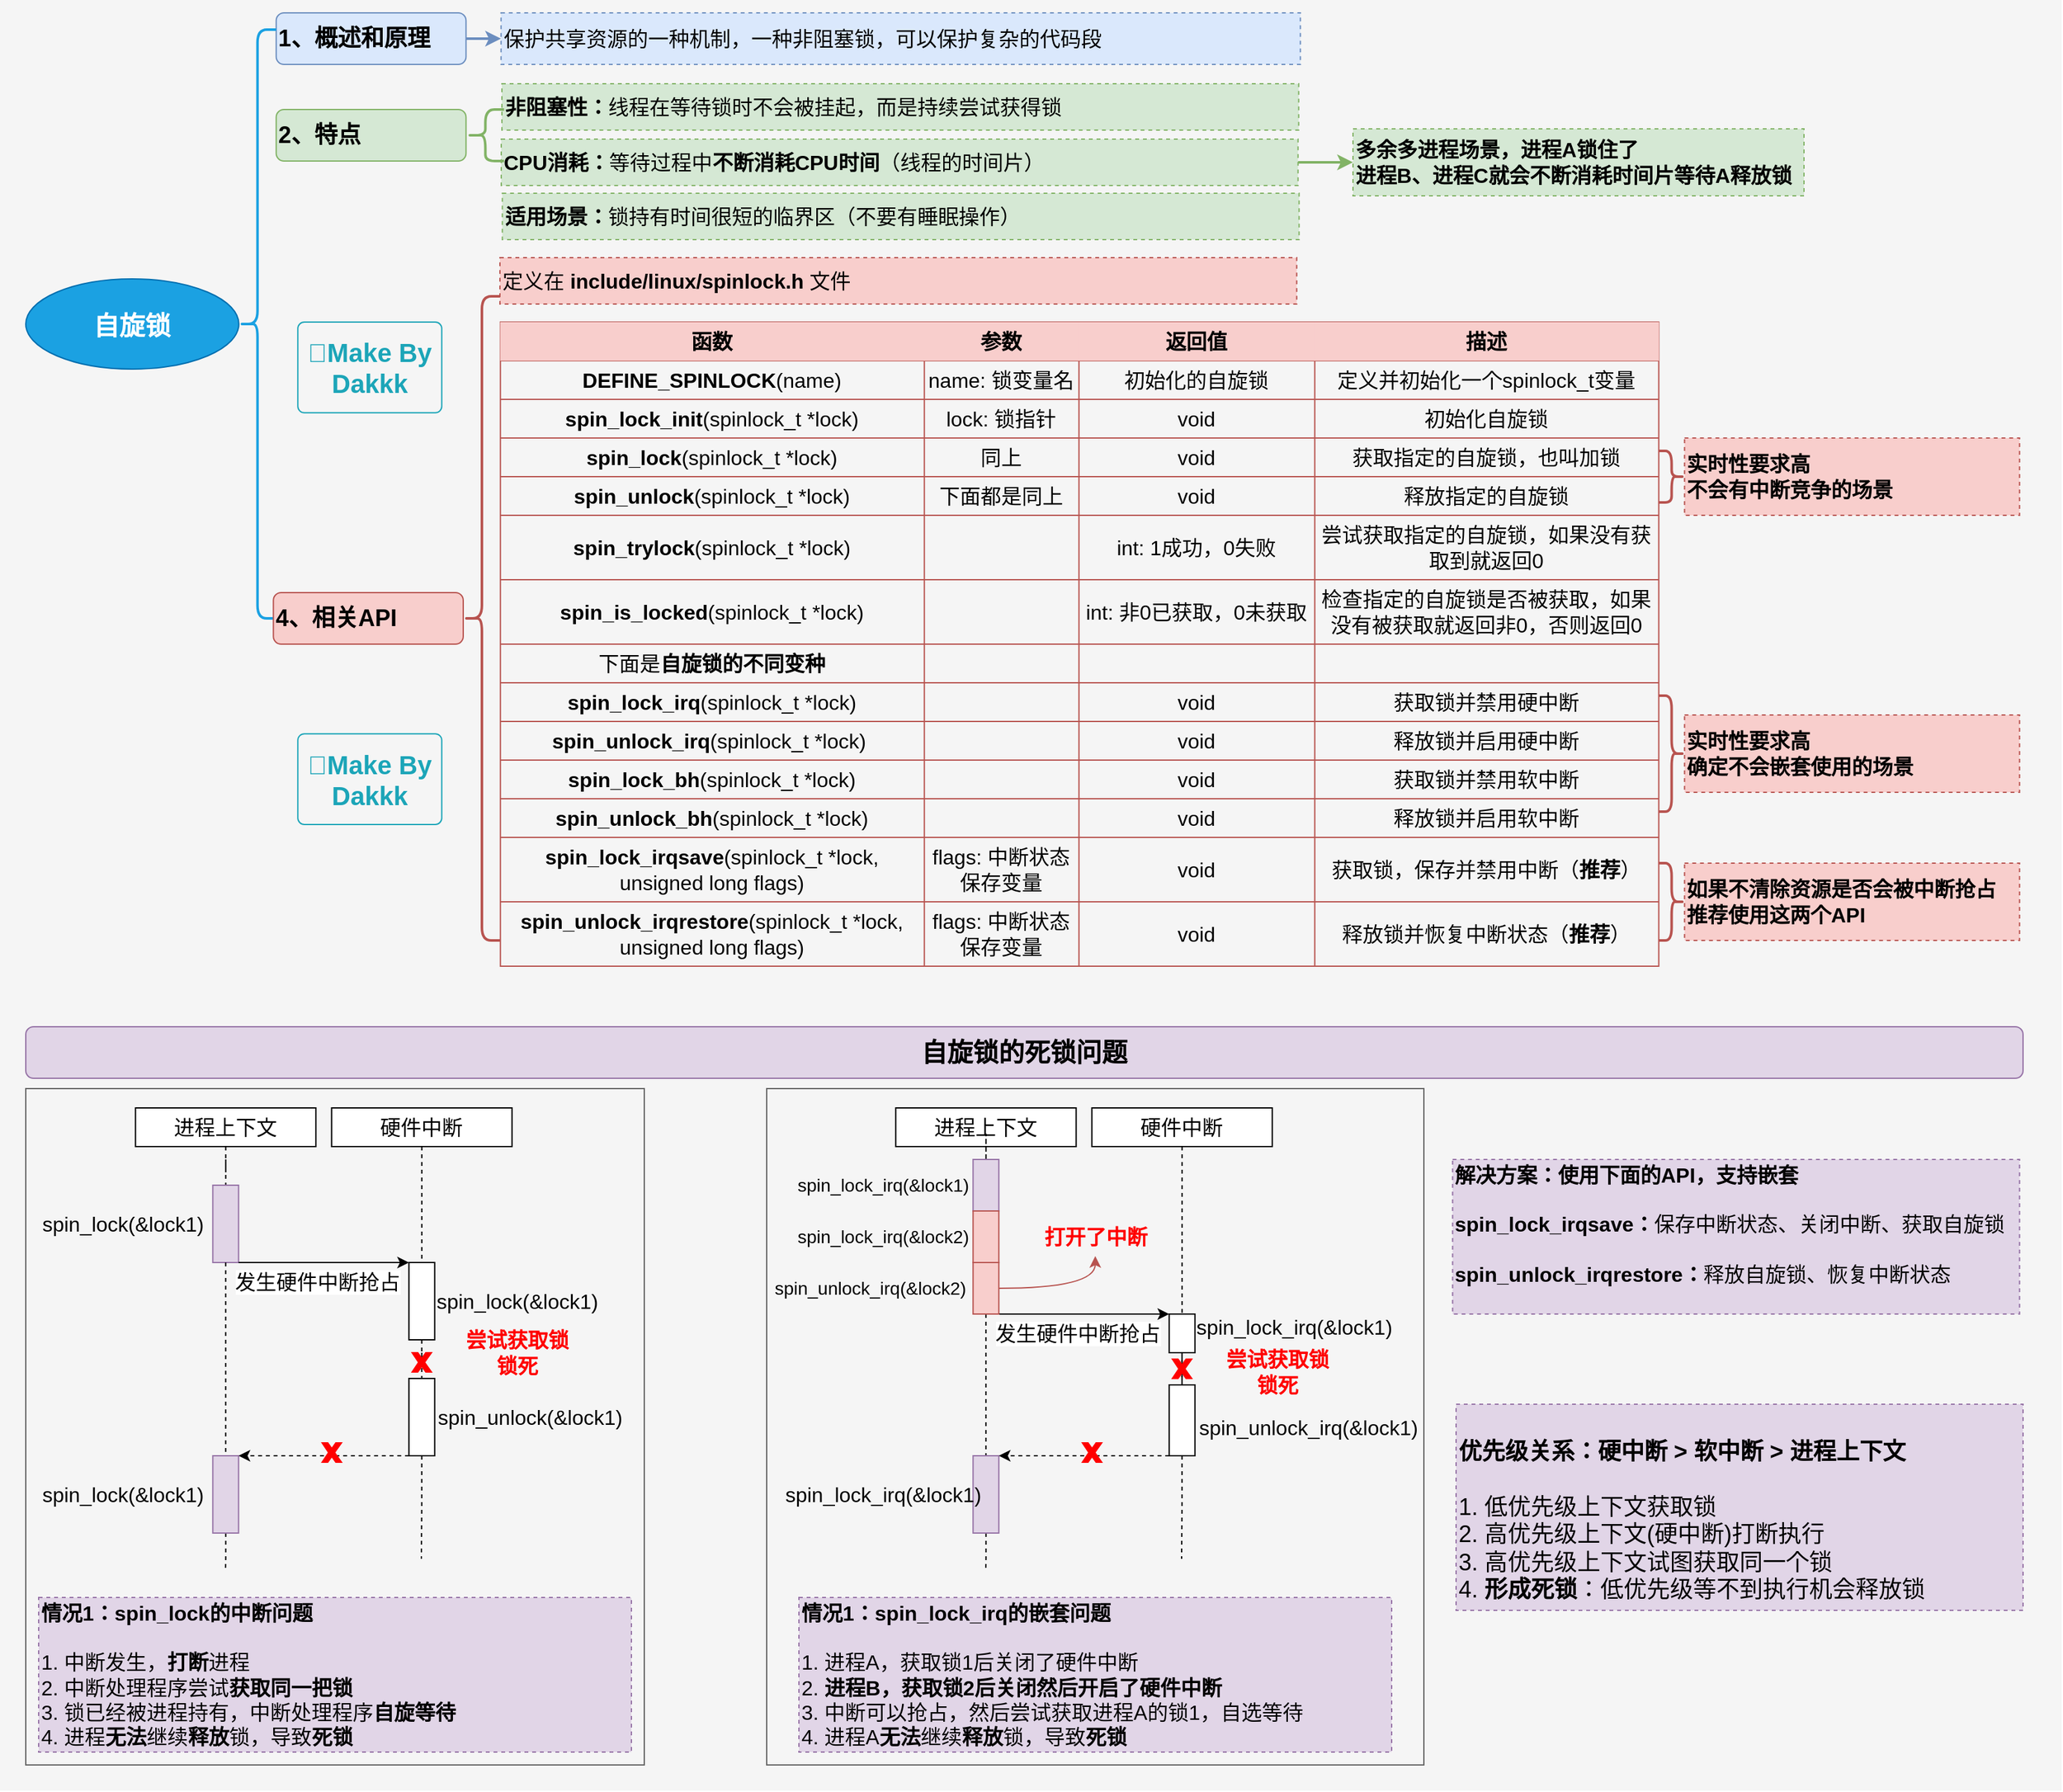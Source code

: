 <mxfile version="27.0.9">
  <diagram name="第 1 页" id="VkcLJAVs89KDxsLnuAHH">
    <mxGraphModel dx="3178" dy="1848" grid="1" gridSize="10" guides="1" tooltips="1" connect="1" arrows="1" fold="1" page="1" pageScale="1" pageWidth="1169" pageHeight="1654" math="0" shadow="0">
      <root>
        <mxCell id="0" />
        <mxCell id="1" parent="0" />
        <mxCell id="Wl6qdtW5Rtzfs93iGtmk-417" value="" style="rounded=0;whiteSpace=wrap;html=1;fillColor=#f5f5f5;fontColor=#333333;strokeColor=none;" vertex="1" parent="1">
          <mxGeometry x="60" y="10" width="1600" height="1390" as="geometry" />
        </mxCell>
        <mxCell id="Wl6qdtW5Rtzfs93iGtmk-178" value="" style="rounded=0;whiteSpace=wrap;html=1;fillColor=#f5f5f5;fontColor=#333333;strokeColor=#666666;" vertex="1" parent="1">
          <mxGeometry x="80" y="855" width="480" height="525" as="geometry" />
        </mxCell>
        <mxCell id="Wl6qdtW5Rtzfs93iGtmk-1" style="edgeStyle=orthogonalEdgeStyle;rounded=0;orthogonalLoop=1;jettySize=auto;html=1;entryX=0;entryY=0.5;entryDx=0;entryDy=0;fillColor=#dae8fc;strokeColor=#6c8ebf;strokeWidth=2;" edge="1" parent="1" source="Wl6qdtW5Rtzfs93iGtmk-2" target="Wl6qdtW5Rtzfs93iGtmk-3">
          <mxGeometry relative="1" as="geometry" />
        </mxCell>
        <mxCell id="Wl6qdtW5Rtzfs93iGtmk-2" value="&lt;h2&gt;&lt;font style=&quot;font-size: 18px;&quot;&gt;1、概述和原理&lt;/font&gt;&lt;/h2&gt;" style="rounded=1;whiteSpace=wrap;html=1;fillColor=#dae8fc;strokeColor=#6c8ebf;fontStyle=1;align=left;" vertex="1" parent="1">
          <mxGeometry x="274.34" y="20" width="147.33" height="40" as="geometry" />
        </mxCell>
        <mxCell id="Wl6qdtW5Rtzfs93iGtmk-3" value="&lt;span style=&quot;font-size: 16px;&quot;&gt;保护共享资源的一种机制，一种非阻塞锁，可以保护复杂的代码段&lt;/span&gt;" style="text;html=1;align=left;verticalAlign=middle;whiteSpace=wrap;rounded=0;fillColor=#dae8fc;strokeColor=#6c8ebf;dashed=1;fontSize=14;" vertex="1" parent="1">
          <mxGeometry x="448.84" y="20" width="620.33" height="40" as="geometry" />
        </mxCell>
        <mxCell id="Wl6qdtW5Rtzfs93iGtmk-4" value="&lt;h1&gt;&lt;span style=&quot;font-size: 20px;&quot;&gt;自旋锁&lt;/span&gt;&lt;/h1&gt;" style="ellipse;whiteSpace=wrap;html=1;fillColor=#1ba1e2;strokeColor=#006EAF;fontColor=#ffffff;fontStyle=1" vertex="1" parent="1">
          <mxGeometry x="80" y="226.5" width="165.34" height="70" as="geometry" />
        </mxCell>
        <mxCell id="Wl6qdtW5Rtzfs93iGtmk-5" value="" style="shape=curlyBracket;whiteSpace=wrap;html=1;rounded=1;labelPosition=left;verticalLabelPosition=middle;align=right;verticalAlign=middle;fillColor=#f5f5f5;strokeColor=#1BA1E2;strokeWidth=2;fontColor=#333333;" vertex="1" parent="1">
          <mxGeometry x="245.34" y="33" width="29" height="457" as="geometry" />
        </mxCell>
        <mxCell id="Wl6qdtW5Rtzfs93iGtmk-6" value="&lt;h2&gt;4、相关API&lt;/h2&gt;" style="rounded=1;whiteSpace=wrap;html=1;fillColor=#f8cecc;strokeColor=#b85450;fontStyle=1;align=left;" vertex="1" parent="1">
          <mxGeometry x="272.16" y="470" width="147.33" height="40" as="geometry" />
        </mxCell>
        <mxCell id="Wl6qdtW5Rtzfs93iGtmk-7" value="" style="shape=curlyBracket;whiteSpace=wrap;html=1;rounded=1;labelPosition=left;verticalLabelPosition=middle;align=right;verticalAlign=middle;fillColor=#f8cecc;strokeColor=#b85450;strokeWidth=2;" vertex="1" parent="1">
          <mxGeometry x="419.49" y="240" width="29" height="500" as="geometry" />
        </mxCell>
        <mxCell id="Wl6qdtW5Rtzfs93iGtmk-8" value="&lt;font style=&quot;font-size: 20px;&quot;&gt;🌻Make By Dakkk&lt;/font&gt;" style="html=1;shadow=0;dashed=0;shape=mxgraph.bootstrap.rrect;rSize=5;strokeColor=#1CA5B8;strokeWidth=1;fillColor=none;fontColor=#1CA5B8;whiteSpace=wrap;align=center;verticalAlign=middle;spacingLeft=0;fontStyle=1;fontSize=16;spacing=5;" vertex="1" parent="1">
          <mxGeometry x="291.15" y="260" width="111.67" height="70.39" as="geometry" />
        </mxCell>
        <mxCell id="Wl6qdtW5Rtzfs93iGtmk-9" value="&lt;h2&gt;2、特点&lt;/h2&gt;" style="rounded=1;whiteSpace=wrap;html=1;fillColor=#d5e8d4;strokeColor=#82b366;fontStyle=1;align=left;" vertex="1" parent="1">
          <mxGeometry x="274.34" y="95" width="147.33" height="40" as="geometry" />
        </mxCell>
        <mxCell id="Wl6qdtW5Rtzfs93iGtmk-10" value="&lt;span style=&quot;font-size: 16px;&quot;&gt;&lt;b&gt;非阻塞性：&lt;/b&gt;线程在等待锁时不会被挂起，而是持续尝试获得锁&lt;/span&gt;" style="text;html=1;align=left;verticalAlign=middle;whiteSpace=wrap;rounded=0;fillColor=#d5e8d4;strokeColor=#82b366;dashed=1;fontSize=14;" vertex="1" parent="1">
          <mxGeometry x="449.51" y="75" width="618.34" height="36" as="geometry" />
        </mxCell>
        <mxCell id="Wl6qdtW5Rtzfs93iGtmk-152" style="edgeStyle=orthogonalEdgeStyle;rounded=0;orthogonalLoop=1;jettySize=auto;html=1;entryX=0;entryY=0.5;entryDx=0;entryDy=0;fillColor=#d5e8d4;strokeColor=#82b366;strokeWidth=2;" edge="1" parent="1" source="Wl6qdtW5Rtzfs93iGtmk-11" target="Wl6qdtW5Rtzfs93iGtmk-151">
          <mxGeometry relative="1" as="geometry" />
        </mxCell>
        <mxCell id="Wl6qdtW5Rtzfs93iGtmk-11" value="&lt;span style=&quot;font-size: 16px;&quot;&gt;&lt;b&gt;CPU消耗：&lt;/b&gt;等待过程中&lt;b&gt;不断消耗CPU时间&lt;/b&gt;（线程的时间片）&lt;/span&gt;" style="text;html=1;align=left;verticalAlign=middle;whiteSpace=wrap;rounded=0;fillColor=#d5e8d4;strokeColor=#82b366;dashed=1;fontSize=14;" vertex="1" parent="1">
          <mxGeometry x="449.0" y="118" width="618.34" height="36" as="geometry" />
        </mxCell>
        <mxCell id="Wl6qdtW5Rtzfs93iGtmk-12" value="" style="shape=curlyBracket;whiteSpace=wrap;html=1;rounded=1;labelPosition=left;verticalLabelPosition=middle;align=right;verticalAlign=middle;fillColor=#d5e8d4;strokeColor=#82b366;strokeWidth=2;" vertex="1" parent="1">
          <mxGeometry x="422.18" y="95" width="29" height="40" as="geometry" />
        </mxCell>
        <mxCell id="Wl6qdtW5Rtzfs93iGtmk-28" value="" style="shape=table;startSize=0;container=1;collapsible=0;childLayout=tableLayout;fillColor=none;strokeColor=#b85450;" vertex="1" parent="1">
          <mxGeometry x="448.33" y="260" width="898.96" height="500" as="geometry" />
        </mxCell>
        <mxCell id="Wl6qdtW5Rtzfs93iGtmk-29" value="" style="shape=tableRow;horizontal=0;startSize=0;swimlaneHead=0;swimlaneBody=0;strokeColor=#b85450;top=0;left=0;bottom=0;right=0;collapsible=0;dropTarget=0;fillColor=#f8cecc;points=[[0,0.5],[1,0.5]];portConstraint=eastwest;" vertex="1" parent="Wl6qdtW5Rtzfs93iGtmk-28">
          <mxGeometry width="898.96" height="30" as="geometry" />
        </mxCell>
        <mxCell id="Wl6qdtW5Rtzfs93iGtmk-30" value="函数" style="shape=partialRectangle;html=1;whiteSpace=wrap;connectable=0;strokeColor=#b85450;overflow=hidden;fillColor=#f8cecc;top=0;left=0;bottom=0;right=0;pointerEvents=1;fontSize=16;fontStyle=1" vertex="1" parent="Wl6qdtW5Rtzfs93iGtmk-29">
          <mxGeometry width="329" height="30" as="geometry">
            <mxRectangle width="329" height="30" as="alternateBounds" />
          </mxGeometry>
        </mxCell>
        <mxCell id="Wl6qdtW5Rtzfs93iGtmk-31" value="参数" style="shape=partialRectangle;html=1;whiteSpace=wrap;connectable=0;strokeColor=#b85450;overflow=hidden;fillColor=#f8cecc;top=0;left=0;bottom=0;right=0;pointerEvents=1;fontSize=16;fontStyle=1" vertex="1" parent="Wl6qdtW5Rtzfs93iGtmk-29">
          <mxGeometry x="329" width="120" height="30" as="geometry">
            <mxRectangle width="120" height="30" as="alternateBounds" />
          </mxGeometry>
        </mxCell>
        <mxCell id="Wl6qdtW5Rtzfs93iGtmk-32" value="返回值" style="shape=partialRectangle;html=1;whiteSpace=wrap;connectable=0;strokeColor=#b85450;overflow=hidden;fillColor=#f8cecc;top=0;left=0;bottom=0;right=0;pointerEvents=1;fontSize=16;fontStyle=1" vertex="1" parent="Wl6qdtW5Rtzfs93iGtmk-29">
          <mxGeometry x="449" width="183" height="30" as="geometry">
            <mxRectangle width="183" height="30" as="alternateBounds" />
          </mxGeometry>
        </mxCell>
        <mxCell id="Wl6qdtW5Rtzfs93iGtmk-33" value="描述" style="shape=partialRectangle;html=1;whiteSpace=wrap;connectable=0;strokeColor=#000000;overflow=hidden;fillColor=#f8cecc;top=0;left=0;bottom=0;right=0;pointerEvents=1;fontSize=16;fontStyle=1" vertex="1" parent="Wl6qdtW5Rtzfs93iGtmk-29">
          <mxGeometry x="632" width="267" height="30" as="geometry">
            <mxRectangle width="267" height="30" as="alternateBounds" />
          </mxGeometry>
        </mxCell>
        <mxCell id="Wl6qdtW5Rtzfs93iGtmk-34" value="" style="shape=tableRow;horizontal=0;startSize=0;swimlaneHead=0;swimlaneBody=0;strokeColor=inherit;top=0;left=0;bottom=0;right=0;collapsible=0;dropTarget=0;fillColor=none;points=[[0,0.5],[1,0.5]];portConstraint=eastwest;" vertex="1" parent="Wl6qdtW5Rtzfs93iGtmk-28">
          <mxGeometry y="30" width="898.96" height="30" as="geometry" />
        </mxCell>
        <mxCell id="Wl6qdtW5Rtzfs93iGtmk-35" value="&lt;b&gt;DEFINE_SPINLOCK&lt;/b&gt;(name)" style="shape=partialRectangle;html=1;whiteSpace=wrap;connectable=0;strokeColor=inherit;overflow=hidden;fillColor=none;top=0;left=0;bottom=0;right=0;pointerEvents=1;fontSize=16;align=center;" vertex="1" parent="Wl6qdtW5Rtzfs93iGtmk-34">
          <mxGeometry width="329" height="30" as="geometry">
            <mxRectangle width="329" height="30" as="alternateBounds" />
          </mxGeometry>
        </mxCell>
        <mxCell id="Wl6qdtW5Rtzfs93iGtmk-36" value="name: 锁变量名" style="shape=partialRectangle;html=1;whiteSpace=wrap;connectable=0;strokeColor=inherit;overflow=hidden;fillColor=none;top=0;left=0;bottom=0;right=0;pointerEvents=1;fontSize=16;" vertex="1" parent="Wl6qdtW5Rtzfs93iGtmk-34">
          <mxGeometry x="329" width="120" height="30" as="geometry">
            <mxRectangle width="120" height="30" as="alternateBounds" />
          </mxGeometry>
        </mxCell>
        <mxCell id="Wl6qdtW5Rtzfs93iGtmk-37" value="初始化的自旋锁" style="shape=partialRectangle;html=1;whiteSpace=wrap;connectable=0;strokeColor=inherit;overflow=hidden;fillColor=none;top=0;left=0;bottom=0;right=0;pointerEvents=1;fontSize=16;" vertex="1" parent="Wl6qdtW5Rtzfs93iGtmk-34">
          <mxGeometry x="449" width="183" height="30" as="geometry">
            <mxRectangle width="183" height="30" as="alternateBounds" />
          </mxGeometry>
        </mxCell>
        <mxCell id="Wl6qdtW5Rtzfs93iGtmk-38" value="定义并初始化一个spinlock_t变量" style="shape=partialRectangle;html=1;whiteSpace=wrap;connectable=0;strokeColor=inherit;overflow=hidden;fillColor=none;top=0;left=0;bottom=0;right=0;pointerEvents=1;fontSize=16;" vertex="1" parent="Wl6qdtW5Rtzfs93iGtmk-34">
          <mxGeometry x="632" width="267" height="30" as="geometry">
            <mxRectangle width="267" height="30" as="alternateBounds" />
          </mxGeometry>
        </mxCell>
        <mxCell id="Wl6qdtW5Rtzfs93iGtmk-39" value="" style="shape=tableRow;horizontal=0;startSize=0;swimlaneHead=0;swimlaneBody=0;strokeColor=inherit;top=0;left=0;bottom=0;right=0;collapsible=0;dropTarget=0;fillColor=none;points=[[0,0.5],[1,0.5]];portConstraint=eastwest;" vertex="1" parent="Wl6qdtW5Rtzfs93iGtmk-28">
          <mxGeometry y="60" width="898.96" height="30" as="geometry" />
        </mxCell>
        <mxCell id="Wl6qdtW5Rtzfs93iGtmk-40" value="&lt;b&gt;spin_lock_init&lt;/b&gt;(spinlock_t *lock)" style="shape=partialRectangle;html=1;whiteSpace=wrap;connectable=0;strokeColor=inherit;overflow=hidden;fillColor=none;top=0;left=0;bottom=0;right=0;pointerEvents=1;fontSize=16;align=center;" vertex="1" parent="Wl6qdtW5Rtzfs93iGtmk-39">
          <mxGeometry width="329" height="30" as="geometry">
            <mxRectangle width="329" height="30" as="alternateBounds" />
          </mxGeometry>
        </mxCell>
        <mxCell id="Wl6qdtW5Rtzfs93iGtmk-41" value="lock: 锁指针" style="shape=partialRectangle;html=1;whiteSpace=wrap;connectable=0;strokeColor=inherit;overflow=hidden;fillColor=none;top=0;left=0;bottom=0;right=0;pointerEvents=1;fontSize=16;" vertex="1" parent="Wl6qdtW5Rtzfs93iGtmk-39">
          <mxGeometry x="329" width="120" height="30" as="geometry">
            <mxRectangle width="120" height="30" as="alternateBounds" />
          </mxGeometry>
        </mxCell>
        <mxCell id="Wl6qdtW5Rtzfs93iGtmk-42" value="void" style="shape=partialRectangle;html=1;whiteSpace=wrap;connectable=0;strokeColor=inherit;overflow=hidden;fillColor=none;top=0;left=0;bottom=0;right=0;pointerEvents=1;fontSize=16;" vertex="1" parent="Wl6qdtW5Rtzfs93iGtmk-39">
          <mxGeometry x="449" width="183" height="30" as="geometry">
            <mxRectangle width="183" height="30" as="alternateBounds" />
          </mxGeometry>
        </mxCell>
        <mxCell id="Wl6qdtW5Rtzfs93iGtmk-43" value="初始化自旋锁" style="shape=partialRectangle;html=1;whiteSpace=wrap;connectable=0;strokeColor=inherit;overflow=hidden;fillColor=none;top=0;left=0;bottom=0;right=0;pointerEvents=1;fontSize=16;" vertex="1" parent="Wl6qdtW5Rtzfs93iGtmk-39">
          <mxGeometry x="632" width="267" height="30" as="geometry">
            <mxRectangle width="267" height="30" as="alternateBounds" />
          </mxGeometry>
        </mxCell>
        <mxCell id="Wl6qdtW5Rtzfs93iGtmk-44" value="" style="shape=tableRow;horizontal=0;startSize=0;swimlaneHead=0;swimlaneBody=0;strokeColor=inherit;top=0;left=0;bottom=0;right=0;collapsible=0;dropTarget=0;fillColor=none;points=[[0,0.5],[1,0.5]];portConstraint=eastwest;" vertex="1" parent="Wl6qdtW5Rtzfs93iGtmk-28">
          <mxGeometry y="90" width="898.96" height="30" as="geometry" />
        </mxCell>
        <mxCell id="Wl6qdtW5Rtzfs93iGtmk-45" value="&lt;b&gt;spin_lock&lt;/b&gt;(spinlock_t *lock)" style="shape=partialRectangle;html=1;whiteSpace=wrap;connectable=0;strokeColor=inherit;overflow=hidden;fillColor=none;top=0;left=0;bottom=0;right=0;pointerEvents=1;fontSize=16;align=center;" vertex="1" parent="Wl6qdtW5Rtzfs93iGtmk-44">
          <mxGeometry width="329" height="30" as="geometry">
            <mxRectangle width="329" height="30" as="alternateBounds" />
          </mxGeometry>
        </mxCell>
        <mxCell id="Wl6qdtW5Rtzfs93iGtmk-46" value="同上" style="shape=partialRectangle;html=1;whiteSpace=wrap;connectable=0;strokeColor=inherit;overflow=hidden;fillColor=none;top=0;left=0;bottom=0;right=0;pointerEvents=1;fontSize=16;" vertex="1" parent="Wl6qdtW5Rtzfs93iGtmk-44">
          <mxGeometry x="329" width="120" height="30" as="geometry">
            <mxRectangle width="120" height="30" as="alternateBounds" />
          </mxGeometry>
        </mxCell>
        <mxCell id="Wl6qdtW5Rtzfs93iGtmk-47" value="void" style="shape=partialRectangle;html=1;whiteSpace=wrap;connectable=0;strokeColor=inherit;overflow=hidden;fillColor=none;top=0;left=0;bottom=0;right=0;pointerEvents=1;fontSize=16;" vertex="1" parent="Wl6qdtW5Rtzfs93iGtmk-44">
          <mxGeometry x="449" width="183" height="30" as="geometry">
            <mxRectangle width="183" height="30" as="alternateBounds" />
          </mxGeometry>
        </mxCell>
        <mxCell id="Wl6qdtW5Rtzfs93iGtmk-48" value="获取指定的自旋锁，也叫加锁" style="shape=partialRectangle;html=1;whiteSpace=wrap;connectable=0;strokeColor=inherit;overflow=hidden;fillColor=none;top=0;left=0;bottom=0;right=0;pointerEvents=1;fontSize=16;" vertex="1" parent="Wl6qdtW5Rtzfs93iGtmk-44">
          <mxGeometry x="632" width="267" height="30" as="geometry">
            <mxRectangle width="267" height="30" as="alternateBounds" />
          </mxGeometry>
        </mxCell>
        <mxCell id="Wl6qdtW5Rtzfs93iGtmk-49" value="" style="shape=tableRow;horizontal=0;startSize=0;swimlaneHead=0;swimlaneBody=0;strokeColor=inherit;top=0;left=0;bottom=0;right=0;collapsible=0;dropTarget=0;fillColor=none;points=[[0,0.5],[1,0.5]];portConstraint=eastwest;" vertex="1" parent="Wl6qdtW5Rtzfs93iGtmk-28">
          <mxGeometry y="120" width="898.96" height="30" as="geometry" />
        </mxCell>
        <mxCell id="Wl6qdtW5Rtzfs93iGtmk-50" value="&lt;b&gt;spin_unlock&lt;/b&gt;(spinlock_t *lock)" style="shape=partialRectangle;html=1;whiteSpace=wrap;connectable=0;strokeColor=inherit;overflow=hidden;fillColor=none;top=0;left=0;bottom=0;right=0;pointerEvents=1;fontSize=16;align=center;" vertex="1" parent="Wl6qdtW5Rtzfs93iGtmk-49">
          <mxGeometry width="329" height="30" as="geometry">
            <mxRectangle width="329" height="30" as="alternateBounds" />
          </mxGeometry>
        </mxCell>
        <mxCell id="Wl6qdtW5Rtzfs93iGtmk-51" value="下面都是同上" style="shape=partialRectangle;html=1;whiteSpace=wrap;connectable=0;strokeColor=inherit;overflow=hidden;fillColor=none;top=0;left=0;bottom=0;right=0;pointerEvents=1;fontSize=16;" vertex="1" parent="Wl6qdtW5Rtzfs93iGtmk-49">
          <mxGeometry x="329" width="120" height="30" as="geometry">
            <mxRectangle width="120" height="30" as="alternateBounds" />
          </mxGeometry>
        </mxCell>
        <mxCell id="Wl6qdtW5Rtzfs93iGtmk-52" value="void" style="shape=partialRectangle;html=1;whiteSpace=wrap;connectable=0;strokeColor=inherit;overflow=hidden;fillColor=none;top=0;left=0;bottom=0;right=0;pointerEvents=1;fontSize=16;" vertex="1" parent="Wl6qdtW5Rtzfs93iGtmk-49">
          <mxGeometry x="449" width="183" height="30" as="geometry">
            <mxRectangle width="183" height="30" as="alternateBounds" />
          </mxGeometry>
        </mxCell>
        <mxCell id="Wl6qdtW5Rtzfs93iGtmk-53" value="释放指定的自旋锁" style="shape=partialRectangle;html=1;whiteSpace=wrap;connectable=0;strokeColor=inherit;overflow=hidden;fillColor=none;top=0;left=0;bottom=0;right=0;pointerEvents=1;fontSize=16;" vertex="1" parent="Wl6qdtW5Rtzfs93iGtmk-49">
          <mxGeometry x="632" width="267" height="30" as="geometry">
            <mxRectangle width="267" height="30" as="alternateBounds" />
          </mxGeometry>
        </mxCell>
        <mxCell id="Wl6qdtW5Rtzfs93iGtmk-54" value="" style="shape=tableRow;horizontal=0;startSize=0;swimlaneHead=0;swimlaneBody=0;strokeColor=inherit;top=0;left=0;bottom=0;right=0;collapsible=0;dropTarget=0;fillColor=none;points=[[0,0.5],[1,0.5]];portConstraint=eastwest;" vertex="1" parent="Wl6qdtW5Rtzfs93iGtmk-28">
          <mxGeometry y="150" width="898.96" height="50" as="geometry" />
        </mxCell>
        <mxCell id="Wl6qdtW5Rtzfs93iGtmk-55" value="&lt;b&gt;spin_trylock&lt;/b&gt;(spinlock_t *lock)" style="shape=partialRectangle;html=1;whiteSpace=wrap;connectable=0;strokeColor=inherit;overflow=hidden;fillColor=none;top=0;left=0;bottom=0;right=0;pointerEvents=1;fontSize=16;align=center;" vertex="1" parent="Wl6qdtW5Rtzfs93iGtmk-54">
          <mxGeometry width="329" height="50" as="geometry">
            <mxRectangle width="329" height="50" as="alternateBounds" />
          </mxGeometry>
        </mxCell>
        <mxCell id="Wl6qdtW5Rtzfs93iGtmk-56" value="" style="shape=partialRectangle;html=1;whiteSpace=wrap;connectable=0;strokeColor=inherit;overflow=hidden;fillColor=none;top=0;left=0;bottom=0;right=0;pointerEvents=1;fontSize=16;" vertex="1" parent="Wl6qdtW5Rtzfs93iGtmk-54">
          <mxGeometry x="329" width="120" height="50" as="geometry">
            <mxRectangle width="120" height="50" as="alternateBounds" />
          </mxGeometry>
        </mxCell>
        <mxCell id="Wl6qdtW5Rtzfs93iGtmk-57" value="int: 1成功，0失败" style="shape=partialRectangle;html=1;whiteSpace=wrap;connectable=0;strokeColor=inherit;overflow=hidden;fillColor=none;top=0;left=0;bottom=0;right=0;pointerEvents=1;fontSize=16;" vertex="1" parent="Wl6qdtW5Rtzfs93iGtmk-54">
          <mxGeometry x="449" width="183" height="50" as="geometry">
            <mxRectangle width="183" height="50" as="alternateBounds" />
          </mxGeometry>
        </mxCell>
        <mxCell id="Wl6qdtW5Rtzfs93iGtmk-58" value="尝试获取指定的自旋锁，如果没有获取到就返回0" style="shape=partialRectangle;html=1;whiteSpace=wrap;connectable=0;strokeColor=inherit;overflow=hidden;fillColor=none;top=0;left=0;bottom=0;right=0;pointerEvents=1;fontSize=16;" vertex="1" parent="Wl6qdtW5Rtzfs93iGtmk-54">
          <mxGeometry x="632" width="267" height="50" as="geometry">
            <mxRectangle width="267" height="50" as="alternateBounds" />
          </mxGeometry>
        </mxCell>
        <mxCell id="Wl6qdtW5Rtzfs93iGtmk-59" value="" style="shape=tableRow;horizontal=0;startSize=0;swimlaneHead=0;swimlaneBody=0;strokeColor=inherit;top=0;left=0;bottom=0;right=0;collapsible=0;dropTarget=0;fillColor=none;points=[[0,0.5],[1,0.5]];portConstraint=eastwest;" vertex="1" parent="Wl6qdtW5Rtzfs93iGtmk-28">
          <mxGeometry y="200" width="898.96" height="50" as="geometry" />
        </mxCell>
        <mxCell id="Wl6qdtW5Rtzfs93iGtmk-60" value="&lt;b&gt;spin_is_locked&lt;/b&gt;(spinlock_t *lock)" style="shape=partialRectangle;html=1;whiteSpace=wrap;connectable=0;strokeColor=inherit;overflow=hidden;fillColor=none;top=0;left=0;bottom=0;right=0;pointerEvents=1;fontSize=16;align=center;" vertex="1" parent="Wl6qdtW5Rtzfs93iGtmk-59">
          <mxGeometry width="329" height="50" as="geometry">
            <mxRectangle width="329" height="50" as="alternateBounds" />
          </mxGeometry>
        </mxCell>
        <mxCell id="Wl6qdtW5Rtzfs93iGtmk-61" value="" style="shape=partialRectangle;html=1;whiteSpace=wrap;connectable=0;strokeColor=inherit;overflow=hidden;fillColor=none;top=0;left=0;bottom=0;right=0;pointerEvents=1;fontSize=16;" vertex="1" parent="Wl6qdtW5Rtzfs93iGtmk-59">
          <mxGeometry x="329" width="120" height="50" as="geometry">
            <mxRectangle width="120" height="50" as="alternateBounds" />
          </mxGeometry>
        </mxCell>
        <mxCell id="Wl6qdtW5Rtzfs93iGtmk-62" value="int: 非0已获取，0未获取" style="shape=partialRectangle;html=1;whiteSpace=wrap;connectable=0;strokeColor=inherit;overflow=hidden;fillColor=none;top=0;left=0;bottom=0;right=0;pointerEvents=1;fontSize=16;" vertex="1" parent="Wl6qdtW5Rtzfs93iGtmk-59">
          <mxGeometry x="449" width="183" height="50" as="geometry">
            <mxRectangle width="183" height="50" as="alternateBounds" />
          </mxGeometry>
        </mxCell>
        <mxCell id="Wl6qdtW5Rtzfs93iGtmk-63" value="检查指定的自旋锁是否被获取，如果没有被获取就返回非0，否则返回0" style="shape=partialRectangle;html=1;whiteSpace=wrap;connectable=0;strokeColor=inherit;overflow=hidden;fillColor=none;top=0;left=0;bottom=0;right=0;pointerEvents=1;fontSize=16;" vertex="1" parent="Wl6qdtW5Rtzfs93iGtmk-59">
          <mxGeometry x="632" width="267" height="50" as="geometry">
            <mxRectangle width="267" height="50" as="alternateBounds" />
          </mxGeometry>
        </mxCell>
        <mxCell id="Wl6qdtW5Rtzfs93iGtmk-64" value="" style="shape=tableRow;horizontal=0;startSize=0;swimlaneHead=0;swimlaneBody=0;strokeColor=inherit;top=0;left=0;bottom=0;right=0;collapsible=0;dropTarget=0;fillColor=none;points=[[0,0.5],[1,0.5]];portConstraint=eastwest;" vertex="1" parent="Wl6qdtW5Rtzfs93iGtmk-28">
          <mxGeometry y="250" width="898.96" height="30" as="geometry" />
        </mxCell>
        <mxCell id="Wl6qdtW5Rtzfs93iGtmk-65" value="下面是&lt;b&gt;自旋锁的不同变种&lt;/b&gt;" style="shape=partialRectangle;html=1;whiteSpace=wrap;connectable=0;strokeColor=inherit;overflow=hidden;fillColor=none;top=0;left=0;bottom=0;right=0;pointerEvents=1;fontSize=16;align=center;" vertex="1" parent="Wl6qdtW5Rtzfs93iGtmk-64">
          <mxGeometry width="329" height="30" as="geometry">
            <mxRectangle width="329" height="30" as="alternateBounds" />
          </mxGeometry>
        </mxCell>
        <mxCell id="Wl6qdtW5Rtzfs93iGtmk-66" value="" style="shape=partialRectangle;html=1;whiteSpace=wrap;connectable=0;strokeColor=inherit;overflow=hidden;fillColor=none;top=0;left=0;bottom=0;right=0;pointerEvents=1;fontSize=16;" vertex="1" parent="Wl6qdtW5Rtzfs93iGtmk-64">
          <mxGeometry x="329" width="120" height="30" as="geometry">
            <mxRectangle width="120" height="30" as="alternateBounds" />
          </mxGeometry>
        </mxCell>
        <mxCell id="Wl6qdtW5Rtzfs93iGtmk-67" value="" style="shape=partialRectangle;html=1;whiteSpace=wrap;connectable=0;strokeColor=inherit;overflow=hidden;fillColor=none;top=0;left=0;bottom=0;right=0;pointerEvents=1;fontSize=16;" vertex="1" parent="Wl6qdtW5Rtzfs93iGtmk-64">
          <mxGeometry x="449" width="183" height="30" as="geometry">
            <mxRectangle width="183" height="30" as="alternateBounds" />
          </mxGeometry>
        </mxCell>
        <mxCell id="Wl6qdtW5Rtzfs93iGtmk-68" value="" style="shape=partialRectangle;html=1;whiteSpace=wrap;connectable=0;strokeColor=inherit;overflow=hidden;fillColor=none;top=0;left=0;bottom=0;right=0;pointerEvents=1;fontSize=16;" vertex="1" parent="Wl6qdtW5Rtzfs93iGtmk-64">
          <mxGeometry x="632" width="267" height="30" as="geometry">
            <mxRectangle width="267" height="30" as="alternateBounds" />
          </mxGeometry>
        </mxCell>
        <mxCell id="Wl6qdtW5Rtzfs93iGtmk-69" value="" style="shape=tableRow;horizontal=0;startSize=0;swimlaneHead=0;swimlaneBody=0;strokeColor=inherit;top=0;left=0;bottom=0;right=0;collapsible=0;dropTarget=0;fillColor=none;points=[[0,0.5],[1,0.5]];portConstraint=eastwest;" vertex="1" parent="Wl6qdtW5Rtzfs93iGtmk-28">
          <mxGeometry y="280" width="898.96" height="30" as="geometry" />
        </mxCell>
        <mxCell id="Wl6qdtW5Rtzfs93iGtmk-70" value="&lt;b&gt;spin_lock_irq&lt;/b&gt;(spinlock_t *lock)" style="shape=partialRectangle;html=1;whiteSpace=wrap;connectable=0;strokeColor=inherit;overflow=hidden;fillColor=none;top=0;left=0;bottom=0;right=0;pointerEvents=1;fontSize=16;align=center;" vertex="1" parent="Wl6qdtW5Rtzfs93iGtmk-69">
          <mxGeometry width="329" height="30" as="geometry">
            <mxRectangle width="329" height="30" as="alternateBounds" />
          </mxGeometry>
        </mxCell>
        <mxCell id="Wl6qdtW5Rtzfs93iGtmk-71" value="" style="shape=partialRectangle;html=1;whiteSpace=wrap;connectable=0;strokeColor=inherit;overflow=hidden;fillColor=none;top=0;left=0;bottom=0;right=0;pointerEvents=1;fontSize=16;" vertex="1" parent="Wl6qdtW5Rtzfs93iGtmk-69">
          <mxGeometry x="329" width="120" height="30" as="geometry">
            <mxRectangle width="120" height="30" as="alternateBounds" />
          </mxGeometry>
        </mxCell>
        <mxCell id="Wl6qdtW5Rtzfs93iGtmk-72" value="void" style="shape=partialRectangle;html=1;whiteSpace=wrap;connectable=0;strokeColor=inherit;overflow=hidden;fillColor=none;top=0;left=0;bottom=0;right=0;pointerEvents=1;fontSize=16;" vertex="1" parent="Wl6qdtW5Rtzfs93iGtmk-69">
          <mxGeometry x="449" width="183" height="30" as="geometry">
            <mxRectangle width="183" height="30" as="alternateBounds" />
          </mxGeometry>
        </mxCell>
        <mxCell id="Wl6qdtW5Rtzfs93iGtmk-73" value="获取锁并禁用硬中断" style="shape=partialRectangle;html=1;whiteSpace=wrap;connectable=0;strokeColor=inherit;overflow=hidden;fillColor=none;top=0;left=0;bottom=0;right=0;pointerEvents=1;fontSize=16;" vertex="1" parent="Wl6qdtW5Rtzfs93iGtmk-69">
          <mxGeometry x="632" width="267" height="30" as="geometry">
            <mxRectangle width="267" height="30" as="alternateBounds" />
          </mxGeometry>
        </mxCell>
        <mxCell id="Wl6qdtW5Rtzfs93iGtmk-74" value="" style="shape=tableRow;horizontal=0;startSize=0;swimlaneHead=0;swimlaneBody=0;strokeColor=inherit;top=0;left=0;bottom=0;right=0;collapsible=0;dropTarget=0;fillColor=none;points=[[0,0.5],[1,0.5]];portConstraint=eastwest;" vertex="1" parent="Wl6qdtW5Rtzfs93iGtmk-28">
          <mxGeometry y="310" width="898.96" height="30" as="geometry" />
        </mxCell>
        <mxCell id="Wl6qdtW5Rtzfs93iGtmk-75" value="&lt;b&gt;spin_unlock_irq&lt;/b&gt;(spinlock_t *lock)&amp;nbsp;" style="shape=partialRectangle;html=1;whiteSpace=wrap;connectable=0;strokeColor=inherit;overflow=hidden;fillColor=none;top=0;left=0;bottom=0;right=0;pointerEvents=1;fontSize=16;align=center;" vertex="1" parent="Wl6qdtW5Rtzfs93iGtmk-74">
          <mxGeometry width="329" height="30" as="geometry">
            <mxRectangle width="329" height="30" as="alternateBounds" />
          </mxGeometry>
        </mxCell>
        <mxCell id="Wl6qdtW5Rtzfs93iGtmk-76" value="" style="shape=partialRectangle;html=1;whiteSpace=wrap;connectable=0;strokeColor=inherit;overflow=hidden;fillColor=none;top=0;left=0;bottom=0;right=0;pointerEvents=1;fontSize=16;" vertex="1" parent="Wl6qdtW5Rtzfs93iGtmk-74">
          <mxGeometry x="329" width="120" height="30" as="geometry">
            <mxRectangle width="120" height="30" as="alternateBounds" />
          </mxGeometry>
        </mxCell>
        <mxCell id="Wl6qdtW5Rtzfs93iGtmk-77" value="void" style="shape=partialRectangle;html=1;whiteSpace=wrap;connectable=0;strokeColor=inherit;overflow=hidden;fillColor=none;top=0;left=0;bottom=0;right=0;pointerEvents=1;fontSize=16;" vertex="1" parent="Wl6qdtW5Rtzfs93iGtmk-74">
          <mxGeometry x="449" width="183" height="30" as="geometry">
            <mxRectangle width="183" height="30" as="alternateBounds" />
          </mxGeometry>
        </mxCell>
        <mxCell id="Wl6qdtW5Rtzfs93iGtmk-78" value="释放锁并启用硬中断" style="shape=partialRectangle;html=1;whiteSpace=wrap;connectable=0;strokeColor=inherit;overflow=hidden;fillColor=none;top=0;left=0;bottom=0;right=0;pointerEvents=1;fontSize=16;" vertex="1" parent="Wl6qdtW5Rtzfs93iGtmk-74">
          <mxGeometry x="632" width="267" height="30" as="geometry">
            <mxRectangle width="267" height="30" as="alternateBounds" />
          </mxGeometry>
        </mxCell>
        <mxCell id="Wl6qdtW5Rtzfs93iGtmk-79" value="" style="shape=tableRow;horizontal=0;startSize=0;swimlaneHead=0;swimlaneBody=0;strokeColor=inherit;top=0;left=0;bottom=0;right=0;collapsible=0;dropTarget=0;fillColor=none;points=[[0,0.5],[1,0.5]];portConstraint=eastwest;" vertex="1" parent="Wl6qdtW5Rtzfs93iGtmk-28">
          <mxGeometry y="340" width="898.96" height="30" as="geometry" />
        </mxCell>
        <mxCell id="Wl6qdtW5Rtzfs93iGtmk-80" value="&lt;b&gt;spin_lock_bh&lt;/b&gt;(spinlock_t *lock)" style="shape=partialRectangle;html=1;whiteSpace=wrap;connectable=0;strokeColor=inherit;overflow=hidden;fillColor=none;top=0;left=0;bottom=0;right=0;pointerEvents=1;fontSize=16;align=center;" vertex="1" parent="Wl6qdtW5Rtzfs93iGtmk-79">
          <mxGeometry width="329" height="30" as="geometry">
            <mxRectangle width="329" height="30" as="alternateBounds" />
          </mxGeometry>
        </mxCell>
        <mxCell id="Wl6qdtW5Rtzfs93iGtmk-81" value="" style="shape=partialRectangle;html=1;whiteSpace=wrap;connectable=0;strokeColor=inherit;overflow=hidden;fillColor=none;top=0;left=0;bottom=0;right=0;pointerEvents=1;fontSize=16;" vertex="1" parent="Wl6qdtW5Rtzfs93iGtmk-79">
          <mxGeometry x="329" width="120" height="30" as="geometry">
            <mxRectangle width="120" height="30" as="alternateBounds" />
          </mxGeometry>
        </mxCell>
        <mxCell id="Wl6qdtW5Rtzfs93iGtmk-82" value="void" style="shape=partialRectangle;html=1;whiteSpace=wrap;connectable=0;strokeColor=inherit;overflow=hidden;fillColor=none;top=0;left=0;bottom=0;right=0;pointerEvents=1;fontSize=16;" vertex="1" parent="Wl6qdtW5Rtzfs93iGtmk-79">
          <mxGeometry x="449" width="183" height="30" as="geometry">
            <mxRectangle width="183" height="30" as="alternateBounds" />
          </mxGeometry>
        </mxCell>
        <mxCell id="Wl6qdtW5Rtzfs93iGtmk-83" value="获取锁并禁用软中断" style="shape=partialRectangle;html=1;whiteSpace=wrap;connectable=0;strokeColor=inherit;overflow=hidden;fillColor=none;top=0;left=0;bottom=0;right=0;pointerEvents=1;fontSize=16;" vertex="1" parent="Wl6qdtW5Rtzfs93iGtmk-79">
          <mxGeometry x="632" width="267" height="30" as="geometry">
            <mxRectangle width="267" height="30" as="alternateBounds" />
          </mxGeometry>
        </mxCell>
        <mxCell id="Wl6qdtW5Rtzfs93iGtmk-84" value="" style="shape=tableRow;horizontal=0;startSize=0;swimlaneHead=0;swimlaneBody=0;strokeColor=inherit;top=0;left=0;bottom=0;right=0;collapsible=0;dropTarget=0;fillColor=none;points=[[0,0.5],[1,0.5]];portConstraint=eastwest;" vertex="1" parent="Wl6qdtW5Rtzfs93iGtmk-28">
          <mxGeometry y="370" width="898.96" height="30" as="geometry" />
        </mxCell>
        <mxCell id="Wl6qdtW5Rtzfs93iGtmk-85" value="&lt;b&gt;spin_unlock_bh&lt;/b&gt;(spinlock_t *lock)" style="shape=partialRectangle;html=1;whiteSpace=wrap;connectable=0;strokeColor=inherit;overflow=hidden;fillColor=none;top=0;left=0;bottom=0;right=0;pointerEvents=1;fontSize=16;align=center;" vertex="1" parent="Wl6qdtW5Rtzfs93iGtmk-84">
          <mxGeometry width="329" height="30" as="geometry">
            <mxRectangle width="329" height="30" as="alternateBounds" />
          </mxGeometry>
        </mxCell>
        <mxCell id="Wl6qdtW5Rtzfs93iGtmk-86" value="" style="shape=partialRectangle;html=1;whiteSpace=wrap;connectable=0;strokeColor=inherit;overflow=hidden;fillColor=none;top=0;left=0;bottom=0;right=0;pointerEvents=1;fontSize=16;" vertex="1" parent="Wl6qdtW5Rtzfs93iGtmk-84">
          <mxGeometry x="329" width="120" height="30" as="geometry">
            <mxRectangle width="120" height="30" as="alternateBounds" />
          </mxGeometry>
        </mxCell>
        <mxCell id="Wl6qdtW5Rtzfs93iGtmk-87" value="void" style="shape=partialRectangle;html=1;whiteSpace=wrap;connectable=0;strokeColor=inherit;overflow=hidden;fillColor=none;top=0;left=0;bottom=0;right=0;pointerEvents=1;fontSize=16;" vertex="1" parent="Wl6qdtW5Rtzfs93iGtmk-84">
          <mxGeometry x="449" width="183" height="30" as="geometry">
            <mxRectangle width="183" height="30" as="alternateBounds" />
          </mxGeometry>
        </mxCell>
        <mxCell id="Wl6qdtW5Rtzfs93iGtmk-88" value="释放锁并启用软中断" style="shape=partialRectangle;html=1;whiteSpace=wrap;connectable=0;strokeColor=inherit;overflow=hidden;fillColor=none;top=0;left=0;bottom=0;right=0;pointerEvents=1;fontSize=16;" vertex="1" parent="Wl6qdtW5Rtzfs93iGtmk-84">
          <mxGeometry x="632" width="267" height="30" as="geometry">
            <mxRectangle width="267" height="30" as="alternateBounds" />
          </mxGeometry>
        </mxCell>
        <mxCell id="Wl6qdtW5Rtzfs93iGtmk-89" value="" style="shape=tableRow;horizontal=0;startSize=0;swimlaneHead=0;swimlaneBody=0;strokeColor=inherit;top=0;left=0;bottom=0;right=0;collapsible=0;dropTarget=0;fillColor=none;points=[[0,0.5],[1,0.5]];portConstraint=eastwest;" vertex="1" parent="Wl6qdtW5Rtzfs93iGtmk-28">
          <mxGeometry y="400" width="898.96" height="50" as="geometry" />
        </mxCell>
        <mxCell id="Wl6qdtW5Rtzfs93iGtmk-90" value="&lt;b&gt;spin_lock_irqsave&lt;/b&gt;(spinlock_t *lock, unsigned long flags)" style="shape=partialRectangle;html=1;whiteSpace=wrap;connectable=0;strokeColor=inherit;overflow=hidden;fillColor=none;top=0;left=0;bottom=0;right=0;pointerEvents=1;fontSize=16;align=center;" vertex="1" parent="Wl6qdtW5Rtzfs93iGtmk-89">
          <mxGeometry width="329" height="50" as="geometry">
            <mxRectangle width="329" height="50" as="alternateBounds" />
          </mxGeometry>
        </mxCell>
        <mxCell id="Wl6qdtW5Rtzfs93iGtmk-91" value="flags: 中断状态保存变量" style="shape=partialRectangle;html=1;whiteSpace=wrap;connectable=0;strokeColor=inherit;overflow=hidden;fillColor=none;top=0;left=0;bottom=0;right=0;pointerEvents=1;fontSize=16;" vertex="1" parent="Wl6qdtW5Rtzfs93iGtmk-89">
          <mxGeometry x="329" width="120" height="50" as="geometry">
            <mxRectangle width="120" height="50" as="alternateBounds" />
          </mxGeometry>
        </mxCell>
        <mxCell id="Wl6qdtW5Rtzfs93iGtmk-92" value="void" style="shape=partialRectangle;html=1;whiteSpace=wrap;connectable=0;strokeColor=inherit;overflow=hidden;fillColor=none;top=0;left=0;bottom=0;right=0;pointerEvents=1;fontSize=16;" vertex="1" parent="Wl6qdtW5Rtzfs93iGtmk-89">
          <mxGeometry x="449" width="183" height="50" as="geometry">
            <mxRectangle width="183" height="50" as="alternateBounds" />
          </mxGeometry>
        </mxCell>
        <mxCell id="Wl6qdtW5Rtzfs93iGtmk-93" value="获取锁，保存并禁用中断（&lt;b&gt;推荐&lt;/b&gt;）" style="shape=partialRectangle;html=1;whiteSpace=wrap;connectable=0;strokeColor=inherit;overflow=hidden;fillColor=none;top=0;left=0;bottom=0;right=0;pointerEvents=1;fontSize=16;" vertex="1" parent="Wl6qdtW5Rtzfs93iGtmk-89">
          <mxGeometry x="632" width="267" height="50" as="geometry">
            <mxRectangle width="267" height="50" as="alternateBounds" />
          </mxGeometry>
        </mxCell>
        <mxCell id="Wl6qdtW5Rtzfs93iGtmk-94" value="" style="shape=tableRow;horizontal=0;startSize=0;swimlaneHead=0;swimlaneBody=0;strokeColor=inherit;top=0;left=0;bottom=0;right=0;collapsible=0;dropTarget=0;fillColor=none;points=[[0,0.5],[1,0.5]];portConstraint=eastwest;" vertex="1" parent="Wl6qdtW5Rtzfs93iGtmk-28">
          <mxGeometry y="450" width="898.96" height="50" as="geometry" />
        </mxCell>
        <mxCell id="Wl6qdtW5Rtzfs93iGtmk-95" value="&lt;b&gt;spin_unlock_irqrestore&lt;/b&gt;(spinlock_t *lock, unsigned long flags)" style="shape=partialRectangle;html=1;whiteSpace=wrap;connectable=0;strokeColor=inherit;overflow=hidden;fillColor=none;top=0;left=0;bottom=0;right=0;pointerEvents=1;fontSize=16;align=center;" vertex="1" parent="Wl6qdtW5Rtzfs93iGtmk-94">
          <mxGeometry width="329" height="50" as="geometry">
            <mxRectangle width="329" height="50" as="alternateBounds" />
          </mxGeometry>
        </mxCell>
        <mxCell id="Wl6qdtW5Rtzfs93iGtmk-96" value="flags: 中断状态保存变量" style="shape=partialRectangle;html=1;whiteSpace=wrap;connectable=0;strokeColor=inherit;overflow=hidden;fillColor=none;top=0;left=0;bottom=0;right=0;pointerEvents=1;fontSize=16;" vertex="1" parent="Wl6qdtW5Rtzfs93iGtmk-94">
          <mxGeometry x="329" width="120" height="50" as="geometry">
            <mxRectangle width="120" height="50" as="alternateBounds" />
          </mxGeometry>
        </mxCell>
        <mxCell id="Wl6qdtW5Rtzfs93iGtmk-97" value="void" style="shape=partialRectangle;html=1;whiteSpace=wrap;connectable=0;strokeColor=inherit;overflow=hidden;fillColor=none;top=0;left=0;bottom=0;right=0;pointerEvents=1;fontSize=16;" vertex="1" parent="Wl6qdtW5Rtzfs93iGtmk-94">
          <mxGeometry x="449" width="183" height="50" as="geometry">
            <mxRectangle width="183" height="50" as="alternateBounds" />
          </mxGeometry>
        </mxCell>
        <mxCell id="Wl6qdtW5Rtzfs93iGtmk-98" value="释放锁并恢复中断状态（&lt;b&gt;推荐&lt;/b&gt;）" style="shape=partialRectangle;html=1;whiteSpace=wrap;connectable=0;strokeColor=inherit;overflow=hidden;fillColor=none;top=0;left=0;bottom=0;right=0;pointerEvents=1;fontSize=16;" vertex="1" parent="Wl6qdtW5Rtzfs93iGtmk-94">
          <mxGeometry x="632" width="267" height="50" as="geometry">
            <mxRectangle width="267" height="50" as="alternateBounds" />
          </mxGeometry>
        </mxCell>
        <mxCell id="Wl6qdtW5Rtzfs93iGtmk-99" value="&lt;span style=&quot;font-size: 16px;&quot;&gt;定义在&amp;nbsp;&lt;b&gt;include/linux/spinlock.h&lt;/b&gt;&lt;/span&gt;&lt;b style=&quot;font-size: 16px;&quot;&gt;&amp;nbsp;&lt;/b&gt;&lt;span style=&quot;font-size: 16px;&quot;&gt;文件&lt;/span&gt;" style="text;html=1;align=left;verticalAlign=middle;whiteSpace=wrap;rounded=0;fillColor=#f8cecc;strokeColor=#b85450;dashed=1;fontSize=14;" vertex="1" parent="1">
          <mxGeometry x="447.98" y="210" width="618.34" height="36" as="geometry" />
        </mxCell>
        <mxCell id="Wl6qdtW5Rtzfs93iGtmk-149" value="&lt;font style=&quot;font-size: 20px;&quot;&gt;🌻Make By Dakkk&lt;/font&gt;" style="html=1;shadow=0;dashed=0;shape=mxgraph.bootstrap.rrect;rSize=5;strokeColor=#1CA5B8;strokeWidth=1;fillColor=none;fontColor=#1CA5B8;whiteSpace=wrap;align=center;verticalAlign=middle;spacingLeft=0;fontStyle=1;fontSize=16;spacing=5;" vertex="1" parent="1">
          <mxGeometry x="291.15" y="579.61" width="111.67" height="70.39" as="geometry" />
        </mxCell>
        <mxCell id="Wl6qdtW5Rtzfs93iGtmk-150" value="&lt;span style=&quot;font-size: 16px;&quot;&gt;&lt;b&gt;适用场景：&lt;/b&gt;锁持有时间很短的临界区（不要有睡眠操作）&lt;/span&gt;" style="text;html=1;align=left;verticalAlign=middle;whiteSpace=wrap;rounded=0;fillColor=#d5e8d4;strokeColor=#82b366;dashed=1;fontSize=14;" vertex="1" parent="1">
          <mxGeometry x="449.84" y="160" width="618.34" height="36" as="geometry" />
        </mxCell>
        <mxCell id="Wl6qdtW5Rtzfs93iGtmk-151" value="&lt;span style=&quot;font-size: 16px;&quot;&gt;&lt;b&gt;多余多进程场景，进程A锁住了&lt;br&gt;进程B、进程C就会不断消耗时间片等待A释放锁&lt;/b&gt;&lt;/span&gt;" style="text;html=1;align=left;verticalAlign=middle;whiteSpace=wrap;rounded=0;fillColor=#d5e8d4;strokeColor=#82b366;dashed=1;fontSize=14;" vertex="1" parent="1">
          <mxGeometry x="1110" y="110" width="350" height="52" as="geometry" />
        </mxCell>
        <mxCell id="Wl6qdtW5Rtzfs93iGtmk-153" value="&lt;span style=&quot;font-size: 16px;&quot;&gt;&lt;b&gt;如果不清除资源是否会被中断抢占&lt;br&gt;推荐使用这两个API&lt;/b&gt;&lt;/span&gt;" style="text;html=1;align=left;verticalAlign=middle;whiteSpace=wrap;rounded=0;fillColor=#f8cecc;strokeColor=#b85450;dashed=1;fontSize=14;" vertex="1" parent="1">
          <mxGeometry x="1367.29" y="680" width="260" height="60" as="geometry" />
        </mxCell>
        <mxCell id="Wl6qdtW5Rtzfs93iGtmk-154" value="" style="shape=curlyBracket;whiteSpace=wrap;html=1;rounded=1;flipH=1;labelPosition=right;verticalLabelPosition=middle;align=left;verticalAlign=middle;fillColor=#f8cecc;strokeColor=#b85450;strokeWidth=2;" vertex="1" parent="1">
          <mxGeometry x="1347.29" y="680" width="20" height="60" as="geometry" />
        </mxCell>
        <mxCell id="Wl6qdtW5Rtzfs93iGtmk-155" value="&lt;h2&gt;&lt;font style=&quot;font-size: 20px;&quot;&gt;自旋锁的死锁问题&lt;/font&gt;&lt;/h2&gt;" style="rounded=1;whiteSpace=wrap;html=1;fillColor=#e1d5e7;strokeColor=#9673a6;fontStyle=1" vertex="1" parent="1">
          <mxGeometry x="80" y="807" width="1550" height="40" as="geometry" />
        </mxCell>
        <mxCell id="Wl6qdtW5Rtzfs93iGtmk-158" style="edgeStyle=orthogonalEdgeStyle;rounded=0;orthogonalLoop=1;jettySize=auto;html=1;dashed=1;endArrow=none;startFill=0;" edge="1" parent="1" source="Wl6qdtW5Rtzfs93iGtmk-162">
          <mxGeometry relative="1" as="geometry">
            <mxPoint x="235" y="1230" as="targetPoint" />
          </mxGeometry>
        </mxCell>
        <mxCell id="Wl6qdtW5Rtzfs93iGtmk-156" value="&lt;font style=&quot;font-size: 16px;&quot;&gt;进程上下文&lt;/font&gt;" style="rounded=0;whiteSpace=wrap;html=1;" vertex="1" parent="1">
          <mxGeometry x="165.16" y="870" width="140" height="30" as="geometry" />
        </mxCell>
        <mxCell id="Wl6qdtW5Rtzfs93iGtmk-159" style="edgeStyle=orthogonalEdgeStyle;rounded=0;orthogonalLoop=1;jettySize=auto;html=1;dashed=1;endArrow=none;startFill=0;" edge="1" parent="1" source="Wl6qdtW5Rtzfs93iGtmk-165">
          <mxGeometry relative="1" as="geometry">
            <mxPoint x="387" y="1220" as="targetPoint" />
          </mxGeometry>
        </mxCell>
        <mxCell id="Wl6qdtW5Rtzfs93iGtmk-157" value="&lt;font style=&quot;font-size: 16px;&quot;&gt;硬件中断&lt;/font&gt;" style="rounded=0;whiteSpace=wrap;html=1;" vertex="1" parent="1">
          <mxGeometry x="317.34" y="870" width="140" height="30" as="geometry" />
        </mxCell>
        <mxCell id="Wl6qdtW5Rtzfs93iGtmk-161" value="" style="edgeStyle=orthogonalEdgeStyle;rounded=0;orthogonalLoop=1;jettySize=auto;html=1;dashed=1;endArrow=none;startFill=0;" edge="1" parent="1" source="Wl6qdtW5Rtzfs93iGtmk-156" target="Wl6qdtW5Rtzfs93iGtmk-160">
          <mxGeometry relative="1" as="geometry">
            <mxPoint x="235.16" y="1290.0" as="targetPoint" />
            <mxPoint x="235.16" y="900" as="sourcePoint" />
          </mxGeometry>
        </mxCell>
        <mxCell id="Wl6qdtW5Rtzfs93iGtmk-160" value="" style="rounded=0;whiteSpace=wrap;html=1;fillColor=#e1d5e7;strokeColor=#9673a6;" vertex="1" parent="1">
          <mxGeometry x="225.16" y="930" width="20" height="60" as="geometry" />
        </mxCell>
        <mxCell id="Wl6qdtW5Rtzfs93iGtmk-163" value="" style="edgeStyle=orthogonalEdgeStyle;rounded=0;orthogonalLoop=1;jettySize=auto;html=1;dashed=1;endArrow=none;startFill=0;" edge="1" parent="1" source="Wl6qdtW5Rtzfs93iGtmk-160" target="Wl6qdtW5Rtzfs93iGtmk-162">
          <mxGeometry relative="1" as="geometry">
            <mxPoint x="235.16" y="1290.0" as="targetPoint" />
            <mxPoint x="235.16" y="1040" as="sourcePoint" />
          </mxGeometry>
        </mxCell>
        <mxCell id="Wl6qdtW5Rtzfs93iGtmk-162" value="" style="rounded=0;whiteSpace=wrap;html=1;fillColor=#e1d5e7;strokeColor=#9673a6;" vertex="1" parent="1">
          <mxGeometry x="225.16" y="1140" width="20" height="60" as="geometry" />
        </mxCell>
        <mxCell id="Wl6qdtW5Rtzfs93iGtmk-166" value="" style="edgeStyle=orthogonalEdgeStyle;rounded=0;orthogonalLoop=1;jettySize=auto;html=1;dashed=1;endArrow=none;startFill=0;" edge="1" parent="1" source="Wl6qdtW5Rtzfs93iGtmk-164" target="Wl6qdtW5Rtzfs93iGtmk-165">
          <mxGeometry relative="1" as="geometry">
            <mxPoint x="387.34" y="1290.0" as="targetPoint" />
            <mxPoint x="387.16" y="900" as="sourcePoint" />
          </mxGeometry>
        </mxCell>
        <mxCell id="Wl6qdtW5Rtzfs93iGtmk-165" value="" style="rounded=0;whiteSpace=wrap;html=1;" vertex="1" parent="1">
          <mxGeometry x="377.34" y="1080" width="20" height="60" as="geometry" />
        </mxCell>
        <mxCell id="Wl6qdtW5Rtzfs93iGtmk-167" value="&lt;font style=&quot;font-size: 16px;&quot;&gt;spin_lock(&amp;amp;lock1)&lt;/font&gt;" style="text;html=1;align=center;verticalAlign=middle;resizable=0;points=[];autosize=1;strokeColor=none;fillColor=none;" vertex="1" parent="1">
          <mxGeometry x="80" y="945" width="150" height="30" as="geometry" />
        </mxCell>
        <mxCell id="Wl6qdtW5Rtzfs93iGtmk-168" value="&lt;font style=&quot;font-size: 16px;&quot;&gt;spin_lock(&amp;amp;lock1)&lt;/font&gt;" style="text;html=1;align=center;verticalAlign=middle;resizable=0;points=[];autosize=1;strokeColor=none;fillColor=none;" vertex="1" parent="1">
          <mxGeometry x="80" y="1155" width="150" height="30" as="geometry" />
        </mxCell>
        <mxCell id="Wl6qdtW5Rtzfs93iGtmk-169" value="" style="endArrow=classic;html=1;rounded=0;exitX=1;exitY=1;exitDx=0;exitDy=0;entryX=0;entryY=0;entryDx=0;entryDy=0;" edge="1" parent="1" source="Wl6qdtW5Rtzfs93iGtmk-160" target="Wl6qdtW5Rtzfs93iGtmk-164">
          <mxGeometry width="50" height="50" relative="1" as="geometry">
            <mxPoint x="455.16" y="1020" as="sourcePoint" />
            <mxPoint x="505.16" y="970" as="targetPoint" />
          </mxGeometry>
        </mxCell>
        <mxCell id="Wl6qdtW5Rtzfs93iGtmk-171" value="&lt;font style=&quot;font-size: 16px;&quot;&gt;发生硬件中断抢占&lt;/font&gt;" style="edgeLabel;html=1;align=center;verticalAlign=middle;resizable=0;points=[];" vertex="1" connectable="0" parent="Wl6qdtW5Rtzfs93iGtmk-169">
          <mxGeometry x="-0.073" y="1" relative="1" as="geometry">
            <mxPoint x="-1" y="16" as="offset" />
          </mxGeometry>
        </mxCell>
        <mxCell id="Wl6qdtW5Rtzfs93iGtmk-170" value="" style="edgeStyle=orthogonalEdgeStyle;rounded=0;orthogonalLoop=1;jettySize=auto;html=1;dashed=1;endArrow=none;startFill=0;" edge="1" parent="1" source="Wl6qdtW5Rtzfs93iGtmk-157" target="Wl6qdtW5Rtzfs93iGtmk-164">
          <mxGeometry relative="1" as="geometry">
            <mxPoint x="387.16" y="1110" as="targetPoint" />
            <mxPoint x="387.16" y="900" as="sourcePoint" />
          </mxGeometry>
        </mxCell>
        <mxCell id="Wl6qdtW5Rtzfs93iGtmk-164" value="" style="rounded=0;whiteSpace=wrap;html=1;" vertex="1" parent="1">
          <mxGeometry x="377.34" y="990" width="20" height="60" as="geometry" />
        </mxCell>
        <mxCell id="Wl6qdtW5Rtzfs93iGtmk-172" value="&lt;font style=&quot;font-size: 16px;&quot;&gt;spin_lock(&amp;amp;lock1)&lt;/font&gt;" style="text;html=1;align=center;verticalAlign=middle;resizable=0;points=[];autosize=1;strokeColor=none;fillColor=none;" vertex="1" parent="1">
          <mxGeometry x="386.16" y="1005" width="150" height="30" as="geometry" />
        </mxCell>
        <mxCell id="Wl6qdtW5Rtzfs93iGtmk-173" value="" style="endArrow=classic;html=1;rounded=0;exitX=0;exitY=1;exitDx=0;exitDy=0;entryX=1;entryY=0;entryDx=0;entryDy=0;dashed=1;" edge="1" parent="1" source="Wl6qdtW5Rtzfs93iGtmk-165" target="Wl6qdtW5Rtzfs93iGtmk-162">
          <mxGeometry width="50" height="50" relative="1" as="geometry">
            <mxPoint x="455.16" y="1020" as="sourcePoint" />
            <mxPoint x="505.16" y="970" as="targetPoint" />
          </mxGeometry>
        </mxCell>
        <mxCell id="Wl6qdtW5Rtzfs93iGtmk-174" value="&lt;font style=&quot;font-size: 16px;&quot;&gt;spin_unlock(&amp;amp;lock1)&lt;/font&gt;" style="text;html=1;align=center;verticalAlign=middle;resizable=0;points=[];autosize=1;strokeColor=none;fillColor=none;" vertex="1" parent="1">
          <mxGeometry x="386.16" y="1095" width="170" height="30" as="geometry" />
        </mxCell>
        <mxCell id="Wl6qdtW5Rtzfs93iGtmk-175" value="&lt;b&gt;&lt;font style=&quot;font-size: 16px; color: rgb(255, 0, 0);&quot;&gt;尝试获取锁&lt;br&gt;锁死&lt;/font&gt;&lt;/b&gt;" style="text;html=1;align=center;verticalAlign=middle;resizable=0;points=[];autosize=1;strokeColor=none;fillColor=none;" vertex="1" parent="1">
          <mxGeometry x="411.16" y="1035" width="100" height="50" as="geometry" />
        </mxCell>
        <mxCell id="Wl6qdtW5Rtzfs93iGtmk-176" value="" style="verticalLabelPosition=bottom;verticalAlign=top;html=1;shape=mxgraph.basic.x;strokeColor=#FF0000;fillColor=#FF0000;" vertex="1" parent="1">
          <mxGeometry x="379.84" y="1060" width="15" height="15" as="geometry" />
        </mxCell>
        <mxCell id="Wl6qdtW5Rtzfs93iGtmk-177" value="" style="verticalLabelPosition=bottom;verticalAlign=top;html=1;shape=mxgraph.basic.x;strokeColor=#FF0000;fillColor=#FF0000;" vertex="1" parent="1">
          <mxGeometry x="310" y="1130" width="15" height="15" as="geometry" />
        </mxCell>
        <mxCell id="Wl6qdtW5Rtzfs93iGtmk-179" value="&lt;span style=&quot;font-size: 16px;&quot;&gt;&lt;b&gt;情况1：spin_lock的中断问题&lt;/b&gt;&lt;br&gt;&lt;br&gt;1. 中断发生，&lt;b&gt;打断&lt;/b&gt;进程&lt;br&gt;2. 中断处理程序尝试&lt;b&gt;获取同一把锁&lt;/b&gt;&lt;br&gt;3. 锁已经被进程持有，中断处理程序&lt;b&gt;自旋等待&lt;/b&gt;&lt;br&gt;4. 进程&lt;b&gt;无法&lt;/b&gt;继续&lt;b&gt;释放&lt;/b&gt;锁，导致&lt;b&gt;死锁&lt;/b&gt;&lt;/span&gt;" style="text;html=1;align=left;verticalAlign=middle;whiteSpace=wrap;rounded=0;fillColor=#e1d5e7;strokeColor=#9673a6;dashed=1;fontSize=14;" vertex="1" parent="1">
          <mxGeometry x="90" y="1250" width="460" height="120" as="geometry" />
        </mxCell>
        <mxCell id="Wl6qdtW5Rtzfs93iGtmk-204" value="" style="rounded=0;whiteSpace=wrap;html=1;fillColor=#f5f5f5;fontColor=#333333;strokeColor=#666666;" vertex="1" parent="1">
          <mxGeometry x="655" y="855" width="510" height="525" as="geometry" />
        </mxCell>
        <mxCell id="Wl6qdtW5Rtzfs93iGtmk-205" style="edgeStyle=orthogonalEdgeStyle;rounded=0;orthogonalLoop=1;jettySize=auto;html=1;dashed=1;endArrow=none;startFill=0;" edge="1" source="Wl6qdtW5Rtzfs93iGtmk-212" parent="1">
          <mxGeometry relative="1" as="geometry">
            <mxPoint x="825" y="1230" as="targetPoint" />
          </mxGeometry>
        </mxCell>
        <mxCell id="Wl6qdtW5Rtzfs93iGtmk-206" value="&lt;font style=&quot;font-size: 16px;&quot;&gt;进程上下文&lt;/font&gt;" style="rounded=0;whiteSpace=wrap;html=1;" vertex="1" parent="1">
          <mxGeometry x="755.16" y="870" width="140" height="30" as="geometry" />
        </mxCell>
        <mxCell id="Wl6qdtW5Rtzfs93iGtmk-207" style="edgeStyle=orthogonalEdgeStyle;rounded=0;orthogonalLoop=1;jettySize=auto;html=1;dashed=1;endArrow=none;startFill=0;" edge="1" source="Wl6qdtW5Rtzfs93iGtmk-214" parent="1">
          <mxGeometry relative="1" as="geometry">
            <mxPoint x="977" y="1220" as="targetPoint" />
          </mxGeometry>
        </mxCell>
        <mxCell id="Wl6qdtW5Rtzfs93iGtmk-208" value="&lt;font style=&quot;font-size: 16px;&quot;&gt;硬件中断&lt;/font&gt;" style="rounded=0;whiteSpace=wrap;html=1;" vertex="1" parent="1">
          <mxGeometry x="907.34" y="870" width="140" height="30" as="geometry" />
        </mxCell>
        <mxCell id="Wl6qdtW5Rtzfs93iGtmk-209" value="" style="edgeStyle=orthogonalEdgeStyle;rounded=0;orthogonalLoop=1;jettySize=auto;html=1;dashed=1;endArrow=none;startFill=0;" edge="1" source="Wl6qdtW5Rtzfs93iGtmk-206" target="Wl6qdtW5Rtzfs93iGtmk-210" parent="1">
          <mxGeometry relative="1" as="geometry">
            <mxPoint x="825.16" y="1290.0" as="targetPoint" />
            <mxPoint x="825.16" y="900" as="sourcePoint" />
          </mxGeometry>
        </mxCell>
        <mxCell id="Wl6qdtW5Rtzfs93iGtmk-210" value="" style="rounded=0;whiteSpace=wrap;html=1;fillColor=#e1d5e7;strokeColor=#9673a6;" vertex="1" parent="1">
          <mxGeometry x="815.16" y="910" width="20" height="40" as="geometry" />
        </mxCell>
        <mxCell id="Wl6qdtW5Rtzfs93iGtmk-211" value="" style="edgeStyle=orthogonalEdgeStyle;rounded=0;orthogonalLoop=1;jettySize=auto;html=1;dashed=1;endArrow=none;startFill=0;" edge="1" source="Wl6qdtW5Rtzfs93iGtmk-229" target="Wl6qdtW5Rtzfs93iGtmk-212" parent="1">
          <mxGeometry relative="1" as="geometry">
            <mxPoint x="825.16" y="1290.0" as="targetPoint" />
            <mxPoint x="825.16" y="1040" as="sourcePoint" />
          </mxGeometry>
        </mxCell>
        <mxCell id="Wl6qdtW5Rtzfs93iGtmk-212" value="" style="rounded=0;whiteSpace=wrap;html=1;fillColor=#e1d5e7;strokeColor=#9673a6;" vertex="1" parent="1">
          <mxGeometry x="815.16" y="1140" width="20" height="60" as="geometry" />
        </mxCell>
        <mxCell id="Wl6qdtW5Rtzfs93iGtmk-213" value="" style="edgeStyle=orthogonalEdgeStyle;rounded=0;orthogonalLoop=1;jettySize=auto;html=1;dashed=1;endArrow=none;startFill=0;" edge="1" source="Wl6qdtW5Rtzfs93iGtmk-225" target="Wl6qdtW5Rtzfs93iGtmk-214" parent="1">
          <mxGeometry relative="1" as="geometry">
            <mxPoint x="977.34" y="1290.0" as="targetPoint" />
            <mxPoint x="977.16" y="900" as="sourcePoint" />
          </mxGeometry>
        </mxCell>
        <mxCell id="Wl6qdtW5Rtzfs93iGtmk-214" value="" style="rounded=0;whiteSpace=wrap;html=1;" vertex="1" parent="1">
          <mxGeometry x="967.34" y="1085" width="20" height="55" as="geometry" />
        </mxCell>
        <mxCell id="Wl6qdtW5Rtzfs93iGtmk-216" value="&lt;font style=&quot;font-size: 16px;&quot;&gt;spin_lock_irq(&amp;amp;lock1)&lt;/font&gt;" style="text;html=1;align=center;verticalAlign=middle;resizable=0;points=[];autosize=1;strokeColor=none;fillColor=none;" vertex="1" parent="1">
          <mxGeometry x="655" y="1155" width="180" height="30" as="geometry" />
        </mxCell>
        <mxCell id="Wl6qdtW5Rtzfs93iGtmk-217" value="" style="endArrow=classic;html=1;rounded=0;exitX=1;exitY=1;exitDx=0;exitDy=0;entryX=0;entryY=0;entryDx=0;entryDy=0;" edge="1" source="Wl6qdtW5Rtzfs93iGtmk-229" target="Wl6qdtW5Rtzfs93iGtmk-220" parent="1">
          <mxGeometry width="50" height="50" relative="1" as="geometry">
            <mxPoint x="1045.16" y="1020" as="sourcePoint" />
            <mxPoint x="1095.16" y="970" as="targetPoint" />
          </mxGeometry>
        </mxCell>
        <mxCell id="Wl6qdtW5Rtzfs93iGtmk-218" value="&lt;font style=&quot;font-size: 16px;&quot;&gt;发生硬件中断抢占&lt;/font&gt;" style="edgeLabel;html=1;align=center;verticalAlign=middle;resizable=0;points=[];" vertex="1" connectable="0" parent="Wl6qdtW5Rtzfs93iGtmk-217">
          <mxGeometry x="-0.073" y="1" relative="1" as="geometry">
            <mxPoint x="-1" y="16" as="offset" />
          </mxGeometry>
        </mxCell>
        <mxCell id="Wl6qdtW5Rtzfs93iGtmk-219" value="" style="edgeStyle=orthogonalEdgeStyle;rounded=0;orthogonalLoop=1;jettySize=auto;html=1;dashed=1;endArrow=none;startFill=0;" edge="1" source="Wl6qdtW5Rtzfs93iGtmk-208" target="Wl6qdtW5Rtzfs93iGtmk-220" parent="1">
          <mxGeometry relative="1" as="geometry">
            <mxPoint x="977.16" y="1110" as="targetPoint" />
            <mxPoint x="977.16" y="900" as="sourcePoint" />
          </mxGeometry>
        </mxCell>
        <mxCell id="Wl6qdtW5Rtzfs93iGtmk-221" value="&lt;font style=&quot;font-size: 16px;&quot;&gt;spin_lock_irq(&amp;amp;lock1)&lt;/font&gt;" style="text;html=1;align=center;verticalAlign=middle;resizable=0;points=[];autosize=1;strokeColor=none;fillColor=none;" vertex="1" parent="1">
          <mxGeometry x="974.17" y="1025" width="180" height="30" as="geometry" />
        </mxCell>
        <mxCell id="Wl6qdtW5Rtzfs93iGtmk-222" value="" style="endArrow=classic;html=1;rounded=0;exitX=0;exitY=1;exitDx=0;exitDy=0;entryX=1;entryY=0;entryDx=0;entryDy=0;dashed=1;" edge="1" source="Wl6qdtW5Rtzfs93iGtmk-214" target="Wl6qdtW5Rtzfs93iGtmk-212" parent="1">
          <mxGeometry width="50" height="50" relative="1" as="geometry">
            <mxPoint x="1045.16" y="1020" as="sourcePoint" />
            <mxPoint x="1095.16" y="970" as="targetPoint" />
          </mxGeometry>
        </mxCell>
        <mxCell id="Wl6qdtW5Rtzfs93iGtmk-223" value="&lt;font style=&quot;font-size: 16px;&quot;&gt;spin_unlock_irq(&amp;amp;lock1)&lt;/font&gt;" style="text;html=1;align=center;verticalAlign=middle;resizable=0;points=[];autosize=1;strokeColor=none;fillColor=none;" vertex="1" parent="1">
          <mxGeometry x="979.84" y="1102.5" width="190" height="30" as="geometry" />
        </mxCell>
        <mxCell id="Wl6qdtW5Rtzfs93iGtmk-224" value="&lt;b&gt;&lt;font style=&quot;font-size: 16px; color: rgb(255, 0, 0);&quot;&gt;尝试获取锁&lt;br&gt;锁死&lt;/font&gt;&lt;/b&gt;" style="text;html=1;align=center;verticalAlign=middle;resizable=0;points=[];autosize=1;strokeColor=none;fillColor=none;" vertex="1" parent="1">
          <mxGeometry x="1001.16" y="1050" width="100" height="50" as="geometry" />
        </mxCell>
        <mxCell id="Wl6qdtW5Rtzfs93iGtmk-226" value="" style="verticalLabelPosition=bottom;verticalAlign=top;html=1;shape=mxgraph.basic.x;strokeColor=#FF0000;fillColor=#FF0000;" vertex="1" parent="1">
          <mxGeometry x="900" y="1130" width="15" height="15" as="geometry" />
        </mxCell>
        <mxCell id="Wl6qdtW5Rtzfs93iGtmk-227" value="&lt;span style=&quot;font-size: 16px;&quot;&gt;&lt;b&gt;情况1：spin_lock_irq的嵌套问题&lt;/b&gt;&lt;br&gt;&lt;br&gt;1. 进程A，获取锁1后关闭了硬件中断&lt;br&gt;2. &lt;b&gt;进程B，获取锁2后关闭然后开启了硬件中断&lt;/b&gt;&lt;br&gt;3. 中断可以抢占，然后尝试获取进程A的锁1，自选等待&lt;br&gt;4. 进程A&lt;b&gt;无法&lt;/b&gt;继续&lt;b&gt;释放&lt;/b&gt;锁，导致&lt;b&gt;死锁&lt;/b&gt;&lt;/span&gt;" style="text;html=1;align=left;verticalAlign=middle;whiteSpace=wrap;rounded=0;fillColor=#e1d5e7;strokeColor=#9673a6;dashed=1;fontSize=14;" vertex="1" parent="1">
          <mxGeometry x="680" y="1250" width="460" height="120" as="geometry" />
        </mxCell>
        <mxCell id="Wl6qdtW5Rtzfs93iGtmk-230" value="" style="edgeStyle=orthogonalEdgeStyle;rounded=0;orthogonalLoop=1;jettySize=auto;html=1;dashed=1;endArrow=none;startFill=0;" edge="1" parent="1" source="Wl6qdtW5Rtzfs93iGtmk-210" target="Wl6qdtW5Rtzfs93iGtmk-229">
          <mxGeometry relative="1" as="geometry">
            <mxPoint x="825" y="1140" as="targetPoint" />
            <mxPoint x="825" y="950" as="sourcePoint" />
          </mxGeometry>
        </mxCell>
        <mxCell id="Wl6qdtW5Rtzfs93iGtmk-235" style="edgeStyle=orthogonalEdgeStyle;rounded=0;orthogonalLoop=1;jettySize=auto;html=1;fillColor=#f8cecc;strokeColor=#b85450;curved=1;" edge="1" parent="1" source="Wl6qdtW5Rtzfs93iGtmk-229" target="Wl6qdtW5Rtzfs93iGtmk-234">
          <mxGeometry relative="1" as="geometry" />
        </mxCell>
        <mxCell id="Wl6qdtW5Rtzfs93iGtmk-229" value="" style="rounded=0;whiteSpace=wrap;html=1;fillColor=#f8cecc;strokeColor=#b85450;" vertex="1" parent="1">
          <mxGeometry x="815.16" y="990" width="20" height="40" as="geometry" />
        </mxCell>
        <mxCell id="Wl6qdtW5Rtzfs93iGtmk-228" value="" style="rounded=0;whiteSpace=wrap;html=1;fillColor=#f8cecc;strokeColor=#b85450;" vertex="1" parent="1">
          <mxGeometry x="815.16" y="950" width="20" height="40" as="geometry" />
        </mxCell>
        <mxCell id="Wl6qdtW5Rtzfs93iGtmk-231" value="&lt;font style=&quot;font-size: 14px;&quot;&gt;spin_lock_irq(&amp;amp;lock2)&lt;/font&gt;" style="text;html=1;align=center;verticalAlign=middle;resizable=0;points=[];autosize=1;strokeColor=none;fillColor=none;" vertex="1" parent="1">
          <mxGeometry x="665" y="955" width="160" height="30" as="geometry" />
        </mxCell>
        <mxCell id="Wl6qdtW5Rtzfs93iGtmk-215" value="&lt;font style=&quot;font-size: 14px;&quot;&gt;spin_lock_irq(&amp;amp;lock1)&lt;/font&gt;" style="text;html=1;align=center;verticalAlign=middle;resizable=0;points=[];autosize=1;strokeColor=none;fillColor=none;" vertex="1" parent="1">
          <mxGeometry x="665" y="915" width="160" height="30" as="geometry" />
        </mxCell>
        <mxCell id="Wl6qdtW5Rtzfs93iGtmk-232" value="&lt;font style=&quot;font-size: 14px;&quot;&gt;spin_unlock_irq(&amp;amp;lock2)&lt;/font&gt;" style="text;html=1;align=center;verticalAlign=middle;resizable=0;points=[];autosize=1;strokeColor=none;fillColor=none;" vertex="1" parent="1">
          <mxGeometry x="650" y="995" width="170" height="30" as="geometry" />
        </mxCell>
        <mxCell id="Wl6qdtW5Rtzfs93iGtmk-233" value="" style="edgeStyle=orthogonalEdgeStyle;rounded=0;orthogonalLoop=1;jettySize=auto;html=1;dashed=1;endArrow=none;startFill=0;" edge="1" parent="1" source="Wl6qdtW5Rtzfs93iGtmk-220" target="Wl6qdtW5Rtzfs93iGtmk-225">
          <mxGeometry relative="1" as="geometry">
            <mxPoint x="977" y="1108" as="targetPoint" />
            <mxPoint x="977" y="1070" as="sourcePoint" />
          </mxGeometry>
        </mxCell>
        <mxCell id="Wl6qdtW5Rtzfs93iGtmk-225" value="" style="verticalLabelPosition=bottom;verticalAlign=top;html=1;shape=mxgraph.basic.x;strokeColor=#FF0000;fillColor=#FF0000;" vertex="1" parent="1">
          <mxGeometry x="969.84" y="1065" width="15" height="15" as="geometry" />
        </mxCell>
        <mxCell id="Wl6qdtW5Rtzfs93iGtmk-220" value="" style="rounded=0;whiteSpace=wrap;html=1;" vertex="1" parent="1">
          <mxGeometry x="967.34" y="1030" width="20" height="30" as="geometry" />
        </mxCell>
        <mxCell id="Wl6qdtW5Rtzfs93iGtmk-234" value="&lt;span style=&quot;font-size: 16px;&quot;&gt;&lt;b&gt;&lt;font style=&quot;color: rgb(255, 0, 0);&quot;&gt;打开了中断&lt;/font&gt;&lt;/b&gt;&lt;/span&gt;" style="text;html=1;align=center;verticalAlign=middle;resizable=0;points=[];autosize=1;strokeColor=none;fillColor=none;" vertex="1" parent="1">
          <mxGeometry x="860" y="955" width="100" height="30" as="geometry" />
        </mxCell>
        <mxCell id="Wl6qdtW5Rtzfs93iGtmk-236" value="&lt;span style=&quot;font-size: 16px;&quot;&gt;&lt;b&gt;解决方案：使用下面的API，支持嵌套&lt;br&gt;&lt;br&gt;spin_lock_irqsave：&lt;/b&gt;保存中断状态、关闭中断、获取自旋锁&lt;br&gt;&lt;br&gt;&lt;b&gt;spin_unlock_irqrestore：&lt;/b&gt;释放自旋锁、恢复中断状态&lt;br&gt;&lt;br&gt;&lt;/span&gt;" style="text;html=1;align=left;verticalAlign=middle;whiteSpace=wrap;rounded=0;fillColor=#e1d5e7;strokeColor=#9673a6;dashed=1;fontSize=14;" vertex="1" parent="1">
          <mxGeometry x="1187.29" y="910" width="440" height="120" as="geometry" />
        </mxCell>
        <mxCell id="Wl6qdtW5Rtzfs93iGtmk-237" value="&lt;span style=&quot;font-size: 16px;&quot;&gt;&lt;b&gt;实时性要求高&lt;br&gt;不会有中断竞争的场景&lt;/b&gt;&lt;/span&gt;" style="text;html=1;align=left;verticalAlign=middle;whiteSpace=wrap;rounded=0;fillColor=#f8cecc;strokeColor=#b85450;dashed=1;fontSize=14;" vertex="1" parent="1">
          <mxGeometry x="1367.29" y="350" width="260" height="60" as="geometry" />
        </mxCell>
        <mxCell id="Wl6qdtW5Rtzfs93iGtmk-238" value="&lt;span style=&quot;font-size: 16px;&quot;&gt;&lt;b&gt;实时性要求高&lt;br&gt;确定不会嵌套使用的场景&lt;/b&gt;&lt;/span&gt;" style="text;html=1;align=left;verticalAlign=middle;whiteSpace=wrap;rounded=0;fillColor=#f8cecc;strokeColor=#b85450;dashed=1;fontSize=14;" vertex="1" parent="1">
          <mxGeometry x="1367.29" y="565" width="260" height="60" as="geometry" />
        </mxCell>
        <mxCell id="Wl6qdtW5Rtzfs93iGtmk-239" value="" style="shape=curlyBracket;whiteSpace=wrap;html=1;rounded=1;flipH=1;labelPosition=right;verticalLabelPosition=middle;align=left;verticalAlign=middle;fillColor=#f8cecc;strokeColor=#b85450;strokeWidth=2;" vertex="1" parent="1">
          <mxGeometry x="1347.29" y="360" width="20" height="40" as="geometry" />
        </mxCell>
        <mxCell id="Wl6qdtW5Rtzfs93iGtmk-240" value="" style="shape=curlyBracket;whiteSpace=wrap;html=1;rounded=1;flipH=1;labelPosition=right;verticalLabelPosition=middle;align=left;verticalAlign=middle;fillColor=#f8cecc;strokeColor=#b85450;strokeWidth=2;" vertex="1" parent="1">
          <mxGeometry x="1347.29" y="550" width="20" height="90" as="geometry" />
        </mxCell>
        <mxCell id="Wl6qdtW5Rtzfs93iGtmk-241" value="&lt;font style=&quot;font-size: 18px;&quot;&gt;&lt;b style=&quot;&quot;&gt;&lt;br&gt;&lt;/b&gt;&lt;b style=&quot;&quot;&gt;优先级关系：硬中断 &amp;gt; 软中断 &amp;gt; 进程上下文&lt;br&gt;&lt;/b&gt;&lt;b style=&quot;&quot;&gt;&lt;br&gt;&lt;/b&gt;1. 低优先级上下文获取锁&lt;br&gt;2.&amp;nbsp;高优先级上下文(硬中断)打断执行&lt;br&gt;3. 高优先级上下文试图获取同一个锁&lt;br&gt;4. &lt;b&gt;形成死锁&lt;/b&gt;：低优先级等不到执行机会释放锁&amp;nbsp;&amp;nbsp;&lt;br&gt;&lt;/font&gt;" style="text;html=1;align=left;verticalAlign=middle;whiteSpace=wrap;rounded=0;fillColor=#e1d5e7;strokeColor=#9673a6;dashed=1;fontSize=14;" vertex="1" parent="1">
          <mxGeometry x="1190" y="1100" width="440" height="160" as="geometry" />
        </mxCell>
      </root>
    </mxGraphModel>
  </diagram>
</mxfile>
